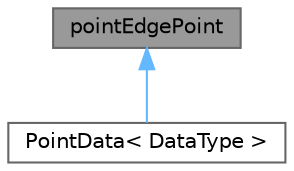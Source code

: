 digraph "pointEdgePoint"
{
 // LATEX_PDF_SIZE
  bgcolor="transparent";
  edge [fontname=Helvetica,fontsize=10,labelfontname=Helvetica,labelfontsize=10];
  node [fontname=Helvetica,fontsize=10,shape=box,height=0.2,width=0.4];
  Node1 [id="Node000001",label="pointEdgePoint",height=0.2,width=0.4,color="gray40", fillcolor="grey60", style="filled", fontcolor="black",tooltip="Holds information regarding nearest wall point. Used in PointEdgeWave. (so not standard FaceCellWave)..."];
  Node1 -> Node2 [id="edge1_Node000001_Node000002",dir="back",color="steelblue1",style="solid",tooltip=" "];
  Node2 [id="Node000002",label="PointData\< DataType \>",height=0.2,width=0.4,color="gray40", fillcolor="white", style="filled",URL="$classFoam_1_1PointData.html",tooltip="Variant of pointEdgePoint with some transported additional data. Templated on the transported data ty..."];
}

